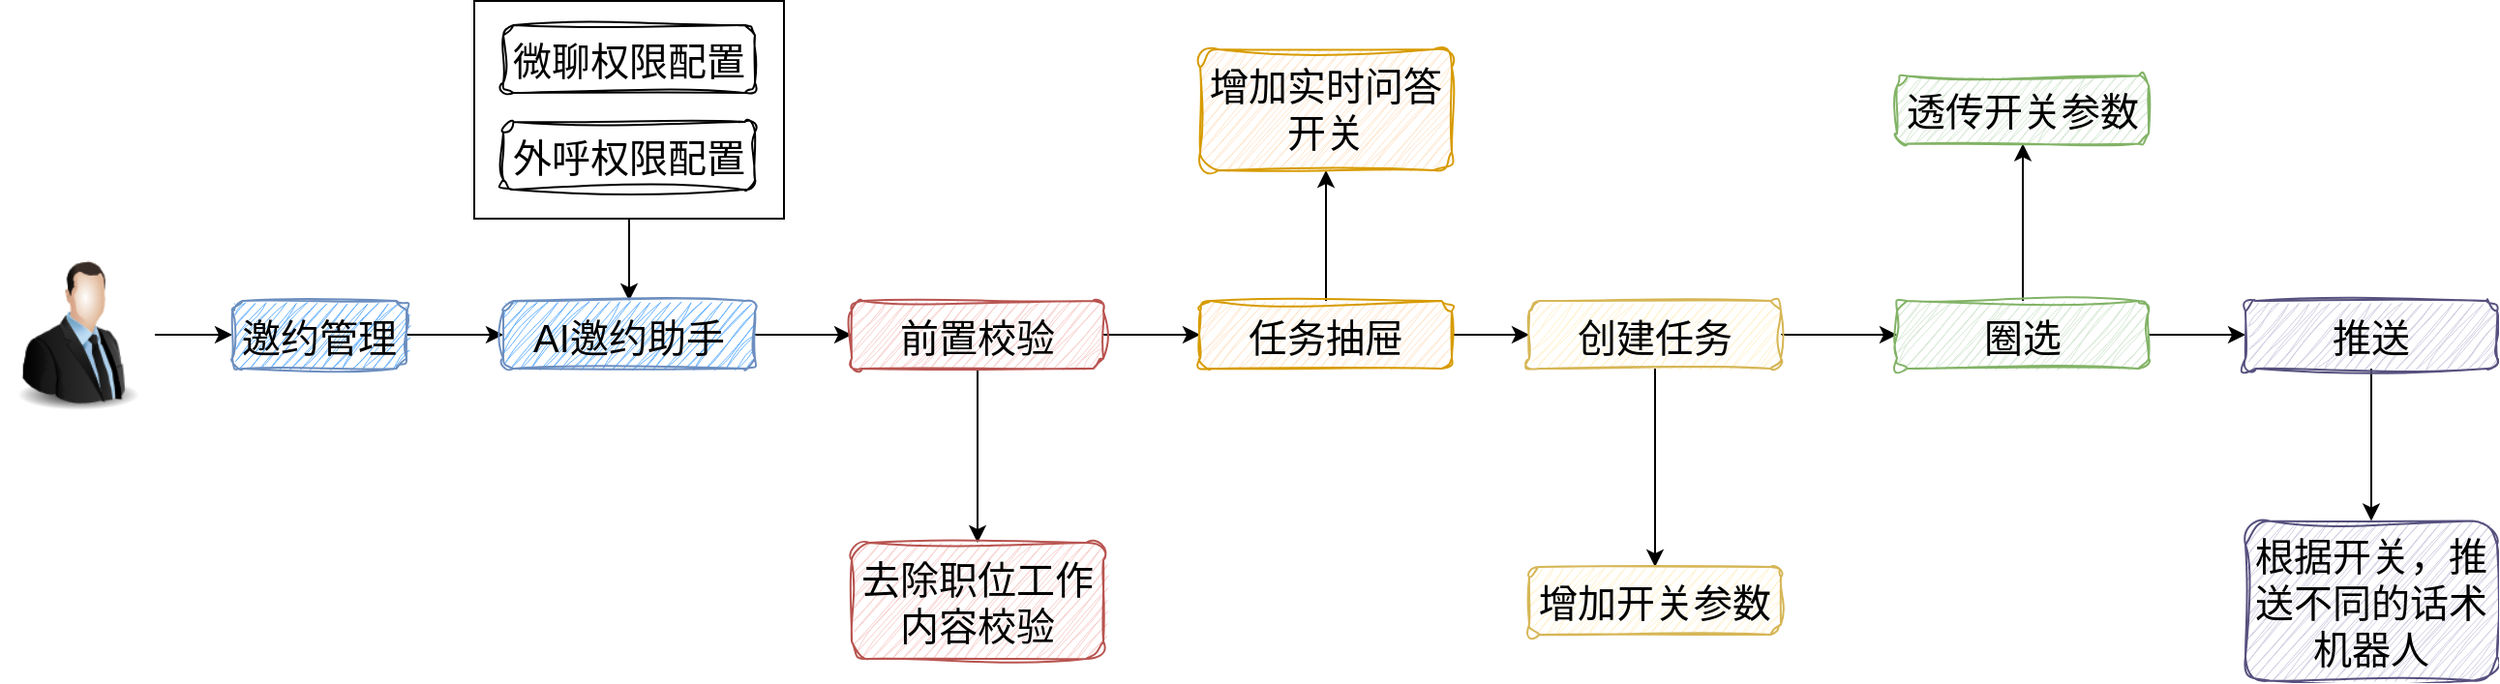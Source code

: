 <mxfile version="24.2.5" type="github">
  <diagram name="第 1 页" id="DuCJjmCydaRT3wfmN0sx">
    <mxGraphModel dx="2234" dy="786" grid="1" gridSize="10" guides="1" tooltips="1" connect="1" arrows="1" fold="1" page="0" pageScale="1" pageWidth="827" pageHeight="1169" math="0" shadow="0">
      <root>
        <mxCell id="0" />
        <mxCell id="1" parent="0" />
        <mxCell id="5mczPunQaWqGgRols-cB-12" style="edgeStyle=orthogonalEdgeStyle;rounded=0;orthogonalLoop=1;jettySize=auto;html=1;entryX=0.5;entryY=0;entryDx=0;entryDy=0;" edge="1" parent="1" source="5mczPunQaWqGgRols-cB-11" target="5mczPunQaWqGgRols-cB-5">
          <mxGeometry relative="1" as="geometry" />
        </mxCell>
        <mxCell id="5mczPunQaWqGgRols-cB-11" value="" style="rounded=0;whiteSpace=wrap;html=1;" vertex="1" parent="1">
          <mxGeometry x="-235" y="147.5" width="160" height="112.5" as="geometry" />
        </mxCell>
        <mxCell id="5mczPunQaWqGgRols-cB-2" value="" style="edgeStyle=orthogonalEdgeStyle;rounded=0;orthogonalLoop=1;jettySize=auto;html=1;" edge="1" parent="1" source="PbbaRRsRn3RA3urtakvR-2" target="5mczPunQaWqGgRols-cB-1">
          <mxGeometry relative="1" as="geometry" />
        </mxCell>
        <mxCell id="PbbaRRsRn3RA3urtakvR-2" value="" style="image;html=1;image=img/lib/clip_art/people/Suit_Man_128x128.png" parent="1" vertex="1">
          <mxGeometry x="-480" y="280" width="80" height="80" as="geometry" />
        </mxCell>
        <mxCell id="5mczPunQaWqGgRols-cB-6" value="" style="edgeStyle=orthogonalEdgeStyle;rounded=0;orthogonalLoop=1;jettySize=auto;html=1;" edge="1" parent="1" source="5mczPunQaWqGgRols-cB-1" target="5mczPunQaWqGgRols-cB-5">
          <mxGeometry relative="1" as="geometry" />
        </mxCell>
        <mxCell id="5mczPunQaWqGgRols-cB-1" value="邀约管理" style="rounded=1;whiteSpace=wrap;html=1;verticalAlign=top;labelBackgroundColor=none;fontSize=20;glass=0;shadow=0;sketch=1;curveFitting=1;jiggle=2;fillColor=#66B2FF;strokeColor=#6c8ebf;" vertex="1" parent="1">
          <mxGeometry x="-360" y="302.5" width="90" height="35" as="geometry" />
        </mxCell>
        <mxCell id="5mczPunQaWqGgRols-cB-14" value="" style="edgeStyle=orthogonalEdgeStyle;rounded=0;orthogonalLoop=1;jettySize=auto;html=1;" edge="1" parent="1" source="5mczPunQaWqGgRols-cB-5" target="5mczPunQaWqGgRols-cB-13">
          <mxGeometry relative="1" as="geometry" />
        </mxCell>
        <mxCell id="5mczPunQaWqGgRols-cB-5" value="AI邀约助手" style="rounded=1;whiteSpace=wrap;html=1;verticalAlign=top;labelBackgroundColor=none;fontSize=20;glass=0;shadow=0;sketch=1;curveFitting=1;jiggle=2;fillColor=#66B2FF;strokeColor=#6c8ebf;" vertex="1" parent="1">
          <mxGeometry x="-220" y="302.5" width="130" height="35" as="geometry" />
        </mxCell>
        <mxCell id="5mczPunQaWqGgRols-cB-7" value="微聊权限配置" style="rounded=1;whiteSpace=wrap;html=1;verticalAlign=top;labelBackgroundColor=none;fontSize=20;glass=0;shadow=0;sketch=1;curveFitting=1;jiggle=2;" vertex="1" parent="1">
          <mxGeometry x="-220" y="160" width="130" height="35" as="geometry" />
        </mxCell>
        <mxCell id="5mczPunQaWqGgRols-cB-8" value="外呼权限配置" style="rounded=1;whiteSpace=wrap;html=1;verticalAlign=top;labelBackgroundColor=none;fontSize=20;glass=0;shadow=0;sketch=1;curveFitting=1;jiggle=2;" vertex="1" parent="1">
          <mxGeometry x="-220" y="210" width="130" height="35" as="geometry" />
        </mxCell>
        <mxCell id="5mczPunQaWqGgRols-cB-16" value="" style="edgeStyle=orthogonalEdgeStyle;rounded=0;orthogonalLoop=1;jettySize=auto;html=1;" edge="1" parent="1" source="5mczPunQaWqGgRols-cB-13" target="5mczPunQaWqGgRols-cB-15">
          <mxGeometry relative="1" as="geometry" />
        </mxCell>
        <mxCell id="5mczPunQaWqGgRols-cB-20" value="" style="edgeStyle=orthogonalEdgeStyle;rounded=0;orthogonalLoop=1;jettySize=auto;html=1;" edge="1" parent="1" source="5mczPunQaWqGgRols-cB-13" target="5mczPunQaWqGgRols-cB-19">
          <mxGeometry relative="1" as="geometry" />
        </mxCell>
        <mxCell id="5mczPunQaWqGgRols-cB-13" value="前置校验" style="rounded=1;whiteSpace=wrap;html=1;verticalAlign=top;labelBackgroundColor=none;fontSize=20;glass=0;shadow=0;sketch=1;curveFitting=1;jiggle=2;fillColor=#f8cecc;strokeColor=#b85450;" vertex="1" parent="1">
          <mxGeometry x="-40" y="302.5" width="130" height="35" as="geometry" />
        </mxCell>
        <mxCell id="5mczPunQaWqGgRols-cB-18" value="" style="edgeStyle=orthogonalEdgeStyle;rounded=0;orthogonalLoop=1;jettySize=auto;html=1;" edge="1" parent="1" source="5mczPunQaWqGgRols-cB-15" target="5mczPunQaWqGgRols-cB-17">
          <mxGeometry relative="1" as="geometry" />
        </mxCell>
        <mxCell id="5mczPunQaWqGgRols-cB-22" value="" style="edgeStyle=orthogonalEdgeStyle;rounded=0;orthogonalLoop=1;jettySize=auto;html=1;" edge="1" parent="1" source="5mczPunQaWqGgRols-cB-15" target="5mczPunQaWqGgRols-cB-21">
          <mxGeometry relative="1" as="geometry" />
        </mxCell>
        <mxCell id="5mczPunQaWqGgRols-cB-15" value="任务抽屉" style="rounded=1;whiteSpace=wrap;html=1;verticalAlign=top;labelBackgroundColor=none;fontSize=20;glass=0;shadow=0;sketch=1;curveFitting=1;jiggle=2;fillColor=#ffe6cc;strokeColor=#d79b00;" vertex="1" parent="1">
          <mxGeometry x="140" y="302.5" width="130" height="35" as="geometry" />
        </mxCell>
        <mxCell id="5mczPunQaWqGgRols-cB-24" value="" style="edgeStyle=orthogonalEdgeStyle;rounded=0;orthogonalLoop=1;jettySize=auto;html=1;" edge="1" parent="1" source="5mczPunQaWqGgRols-cB-17" target="5mczPunQaWqGgRols-cB-23">
          <mxGeometry relative="1" as="geometry" />
        </mxCell>
        <mxCell id="5mczPunQaWqGgRols-cB-26" value="" style="edgeStyle=orthogonalEdgeStyle;rounded=0;orthogonalLoop=1;jettySize=auto;html=1;" edge="1" parent="1" source="5mczPunQaWqGgRols-cB-17" target="5mczPunQaWqGgRols-cB-25">
          <mxGeometry relative="1" as="geometry" />
        </mxCell>
        <mxCell id="5mczPunQaWqGgRols-cB-17" value="创建任务" style="rounded=1;whiteSpace=wrap;html=1;verticalAlign=top;labelBackgroundColor=none;fontSize=20;glass=0;shadow=0;sketch=1;curveFitting=1;jiggle=2;fillColor=#fff2cc;strokeColor=#d6b656;" vertex="1" parent="1">
          <mxGeometry x="310" y="302.5" width="130" height="35" as="geometry" />
        </mxCell>
        <mxCell id="5mczPunQaWqGgRols-cB-19" value="去除职位工作内容校验" style="rounded=1;whiteSpace=wrap;html=1;verticalAlign=top;labelBackgroundColor=none;fontSize=20;glass=0;shadow=0;sketch=1;curveFitting=1;jiggle=2;fillColor=#f8cecc;strokeColor=#b85450;" vertex="1" parent="1">
          <mxGeometry x="-40" y="427.5" width="130" height="60" as="geometry" />
        </mxCell>
        <mxCell id="5mczPunQaWqGgRols-cB-21" value="增加实时问答开关" style="rounded=1;whiteSpace=wrap;html=1;verticalAlign=top;labelBackgroundColor=none;fontSize=20;glass=0;shadow=0;sketch=1;curveFitting=1;jiggle=2;fillColor=#ffe6cc;strokeColor=#d79b00;" vertex="1" parent="1">
          <mxGeometry x="140" y="172.5" width="130" height="62.5" as="geometry" />
        </mxCell>
        <mxCell id="5mczPunQaWqGgRols-cB-23" value="增加开关参数" style="rounded=1;whiteSpace=wrap;html=1;verticalAlign=top;labelBackgroundColor=none;fontSize=20;glass=0;shadow=0;sketch=1;curveFitting=1;jiggle=2;fillColor=#fff2cc;strokeColor=#d6b656;" vertex="1" parent="1">
          <mxGeometry x="310" y="440" width="130" height="35" as="geometry" />
        </mxCell>
        <mxCell id="5mczPunQaWqGgRols-cB-28" value="" style="edgeStyle=orthogonalEdgeStyle;rounded=0;orthogonalLoop=1;jettySize=auto;html=1;" edge="1" parent="1" source="5mczPunQaWqGgRols-cB-25" target="5mczPunQaWqGgRols-cB-27">
          <mxGeometry relative="1" as="geometry" />
        </mxCell>
        <mxCell id="5mczPunQaWqGgRols-cB-30" value="" style="edgeStyle=orthogonalEdgeStyle;rounded=0;orthogonalLoop=1;jettySize=auto;html=1;" edge="1" parent="1" source="5mczPunQaWqGgRols-cB-25" target="5mczPunQaWqGgRols-cB-29">
          <mxGeometry relative="1" as="geometry" />
        </mxCell>
        <mxCell id="5mczPunQaWqGgRols-cB-25" value="圈选" style="rounded=1;whiteSpace=wrap;html=1;verticalAlign=top;labelBackgroundColor=none;fontSize=20;glass=0;shadow=0;sketch=1;curveFitting=1;jiggle=2;fillColor=#d5e8d4;strokeColor=#82b366;" vertex="1" parent="1">
          <mxGeometry x="500" y="302.5" width="130" height="35" as="geometry" />
        </mxCell>
        <mxCell id="5mczPunQaWqGgRols-cB-32" value="" style="edgeStyle=orthogonalEdgeStyle;rounded=0;orthogonalLoop=1;jettySize=auto;html=1;" edge="1" parent="1" source="5mczPunQaWqGgRols-cB-27" target="5mczPunQaWqGgRols-cB-31">
          <mxGeometry relative="1" as="geometry" />
        </mxCell>
        <mxCell id="5mczPunQaWqGgRols-cB-27" value="推送" style="rounded=1;whiteSpace=wrap;html=1;verticalAlign=top;labelBackgroundColor=none;fontSize=20;glass=0;shadow=0;sketch=1;curveFitting=1;jiggle=2;fillColor=#d0cee2;strokeColor=#56517e;" vertex="1" parent="1">
          <mxGeometry x="680" y="302.5" width="130" height="35" as="geometry" />
        </mxCell>
        <mxCell id="5mczPunQaWqGgRols-cB-29" value="透传开关参数" style="rounded=1;whiteSpace=wrap;html=1;verticalAlign=top;labelBackgroundColor=none;fontSize=20;glass=0;shadow=0;sketch=1;curveFitting=1;jiggle=2;fillColor=#d5e8d4;strokeColor=#82b366;" vertex="1" parent="1">
          <mxGeometry x="500" y="186.25" width="130" height="35" as="geometry" />
        </mxCell>
        <mxCell id="5mczPunQaWqGgRols-cB-31" value="根据开关，推送不同的话术机器人" style="rounded=1;whiteSpace=wrap;html=1;verticalAlign=top;labelBackgroundColor=none;fontSize=20;glass=0;shadow=0;sketch=1;curveFitting=1;jiggle=2;fillColor=#d0cee2;strokeColor=#56517e;" vertex="1" parent="1">
          <mxGeometry x="680" y="416.25" width="130" height="82.5" as="geometry" />
        </mxCell>
      </root>
    </mxGraphModel>
  </diagram>
</mxfile>
